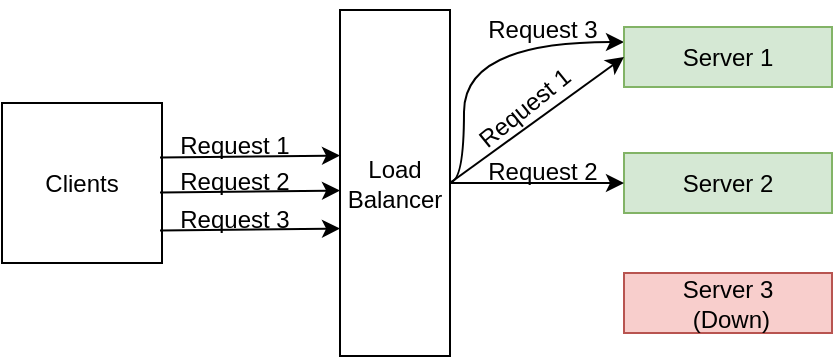 <mxfile version="22.1.17" type="device">
  <diagram name="Page-1" id="46zQQ570zGVBCMo_MH5S">
    <mxGraphModel dx="78" dy="274" grid="0" gridSize="10" guides="1" tooltips="1" connect="1" arrows="1" fold="1" page="0" pageScale="1" pageWidth="850" pageHeight="1100" math="0" shadow="0">
      <root>
        <mxCell id="0" />
        <mxCell id="1" parent="0" />
        <mxCell id="6t48B9uuvUim7mdyQ3g0-28" style="edgeStyle=orthogonalEdgeStyle;rounded=0;orthogonalLoop=1;jettySize=auto;html=1;exitX=0;exitY=0.25;exitDx=0;exitDy=0;curved=1;endArrow=none;endFill=0;startArrow=classic;startFill=1;" edge="1" parent="1" source="6t48B9uuvUim7mdyQ3g0-1" target="6t48B9uuvUim7mdyQ3g0-20">
          <mxGeometry relative="1" as="geometry">
            <Array as="points">
              <mxPoint x="651" y="141" />
              <mxPoint x="651" y="211" />
            </Array>
          </mxGeometry>
        </mxCell>
        <mxCell id="6t48B9uuvUim7mdyQ3g0-1" value="Server 1" style="rounded=0;whiteSpace=wrap;html=1;fillColor=#d5e8d4;strokeColor=#82b366;" vertex="1" parent="1">
          <mxGeometry x="731" y="133.5" width="104" height="30" as="geometry" />
        </mxCell>
        <mxCell id="6t48B9uuvUim7mdyQ3g0-2" value="Server 2" style="rounded=0;whiteSpace=wrap;html=1;fillColor=#d5e8d4;strokeColor=#82b366;" vertex="1" parent="1">
          <mxGeometry x="731" y="196.5" width="104" height="30" as="geometry" />
        </mxCell>
        <mxCell id="6t48B9uuvUim7mdyQ3g0-3" value="&lt;div&gt;Server 3&lt;/div&gt;&amp;nbsp;(Down)" style="rounded=0;whiteSpace=wrap;html=1;fillColor=#f8cecc;strokeColor=#b85450;" vertex="1" parent="1">
          <mxGeometry x="731" y="256.5" width="104" height="30" as="geometry" />
        </mxCell>
        <mxCell id="6t48B9uuvUim7mdyQ3g0-8" value="" style="endArrow=classic;html=1;rounded=0;entryX=0;entryY=0.5;entryDx=0;entryDy=0;exitX=1;exitY=0.5;exitDx=0;exitDy=0;" edge="1" parent="1" source="6t48B9uuvUim7mdyQ3g0-20" target="6t48B9uuvUim7mdyQ3g0-1">
          <mxGeometry width="50" height="50" relative="1" as="geometry">
            <mxPoint x="648" y="345" as="sourcePoint" />
            <mxPoint x="724" y="310" as="targetPoint" />
          </mxGeometry>
        </mxCell>
        <mxCell id="6t48B9uuvUim7mdyQ3g0-10" value="" style="endArrow=classic;html=1;rounded=0;entryX=0;entryY=0.5;entryDx=0;entryDy=0;exitX=1;exitY=0.5;exitDx=0;exitDy=0;" edge="1" parent="1" source="6t48B9uuvUim7mdyQ3g0-20" target="6t48B9uuvUim7mdyQ3g0-2">
          <mxGeometry width="50" height="50" relative="1" as="geometry">
            <mxPoint x="648" y="345" as="sourcePoint" />
            <mxPoint x="769" y="410" as="targetPoint" />
          </mxGeometry>
        </mxCell>
        <mxCell id="6t48B9uuvUim7mdyQ3g0-13" value="Request 2" style="text;html=1;strokeColor=none;fillColor=none;align=center;verticalAlign=middle;whiteSpace=wrap;rounded=0;rotation=0;" vertex="1" parent="1">
          <mxGeometry x="641" y="191" width="98.84" height="30" as="geometry" />
        </mxCell>
        <mxCell id="6t48B9uuvUim7mdyQ3g0-20" value="&lt;div&gt;Load&lt;/div&gt;&lt;div&gt;Balancer&lt;br&gt;&lt;/div&gt;" style="rounded=0;whiteSpace=wrap;html=1;" vertex="1" parent="1">
          <mxGeometry x="589" y="125" width="55" height="173" as="geometry" />
        </mxCell>
        <mxCell id="6t48B9uuvUim7mdyQ3g0-23" value="&lt;div&gt;Request 1&lt;/div&gt;" style="text;html=1;strokeColor=none;fillColor=none;align=center;verticalAlign=middle;whiteSpace=wrap;rounded=0;rotation=321;" vertex="1" parent="1">
          <mxGeometry x="632.16" y="159" width="98.84" height="30" as="geometry" />
        </mxCell>
        <mxCell id="6t48B9uuvUim7mdyQ3g0-29" value="&lt;div&gt;Request 3&lt;br&gt;&lt;/div&gt;" style="text;html=1;strokeColor=none;fillColor=none;align=center;verticalAlign=middle;whiteSpace=wrap;rounded=0;rotation=0;" vertex="1" parent="1">
          <mxGeometry x="641" y="120" width="98.84" height="30" as="geometry" />
        </mxCell>
        <mxCell id="6t48B9uuvUim7mdyQ3g0-30" value="Clients" style="whiteSpace=wrap;html=1;aspect=fixed;" vertex="1" parent="1">
          <mxGeometry x="420" y="171.5" width="80" height="80" as="geometry" />
        </mxCell>
        <mxCell id="6t48B9uuvUim7mdyQ3g0-32" value="Request 1" style="text;html=1;strokeColor=none;fillColor=none;align=center;verticalAlign=middle;whiteSpace=wrap;rounded=0;rotation=0;" vertex="1" parent="1">
          <mxGeometry x="487" y="178.25" width="98.84" height="30" as="geometry" />
        </mxCell>
        <mxCell id="6t48B9uuvUim7mdyQ3g0-36" value="" style="endArrow=classic;html=1;rounded=0;entryX=-0.003;entryY=0.419;entryDx=0;entryDy=0;entryPerimeter=0;" edge="1" parent="1">
          <mxGeometry width="50" height="50" relative="1" as="geometry">
            <mxPoint x="499" y="198.75" as="sourcePoint" />
            <mxPoint x="589" y="197.75" as="targetPoint" />
          </mxGeometry>
        </mxCell>
        <mxCell id="6t48B9uuvUim7mdyQ3g0-42" value="Request 2" style="text;html=1;strokeColor=none;fillColor=none;align=center;verticalAlign=middle;whiteSpace=wrap;rounded=0;rotation=0;" vertex="1" parent="1">
          <mxGeometry x="487" y="195.75" width="98.84" height="30" as="geometry" />
        </mxCell>
        <mxCell id="6t48B9uuvUim7mdyQ3g0-43" value="" style="endArrow=classic;html=1;rounded=0;entryX=-0.003;entryY=0.419;entryDx=0;entryDy=0;entryPerimeter=0;" edge="1" parent="1">
          <mxGeometry width="50" height="50" relative="1" as="geometry">
            <mxPoint x="499" y="216.25" as="sourcePoint" />
            <mxPoint x="589" y="215.25" as="targetPoint" />
          </mxGeometry>
        </mxCell>
        <mxCell id="6t48B9uuvUim7mdyQ3g0-44" value="Request 3" style="text;html=1;strokeColor=none;fillColor=none;align=center;verticalAlign=middle;whiteSpace=wrap;rounded=0;rotation=0;" vertex="1" parent="1">
          <mxGeometry x="487" y="214.75" width="98.84" height="30" as="geometry" />
        </mxCell>
        <mxCell id="6t48B9uuvUim7mdyQ3g0-45" value="" style="endArrow=classic;html=1;rounded=0;entryX=-0.003;entryY=0.419;entryDx=0;entryDy=0;entryPerimeter=0;" edge="1" parent="1">
          <mxGeometry width="50" height="50" relative="1" as="geometry">
            <mxPoint x="499" y="235.25" as="sourcePoint" />
            <mxPoint x="589" y="234.25" as="targetPoint" />
          </mxGeometry>
        </mxCell>
      </root>
    </mxGraphModel>
  </diagram>
</mxfile>
